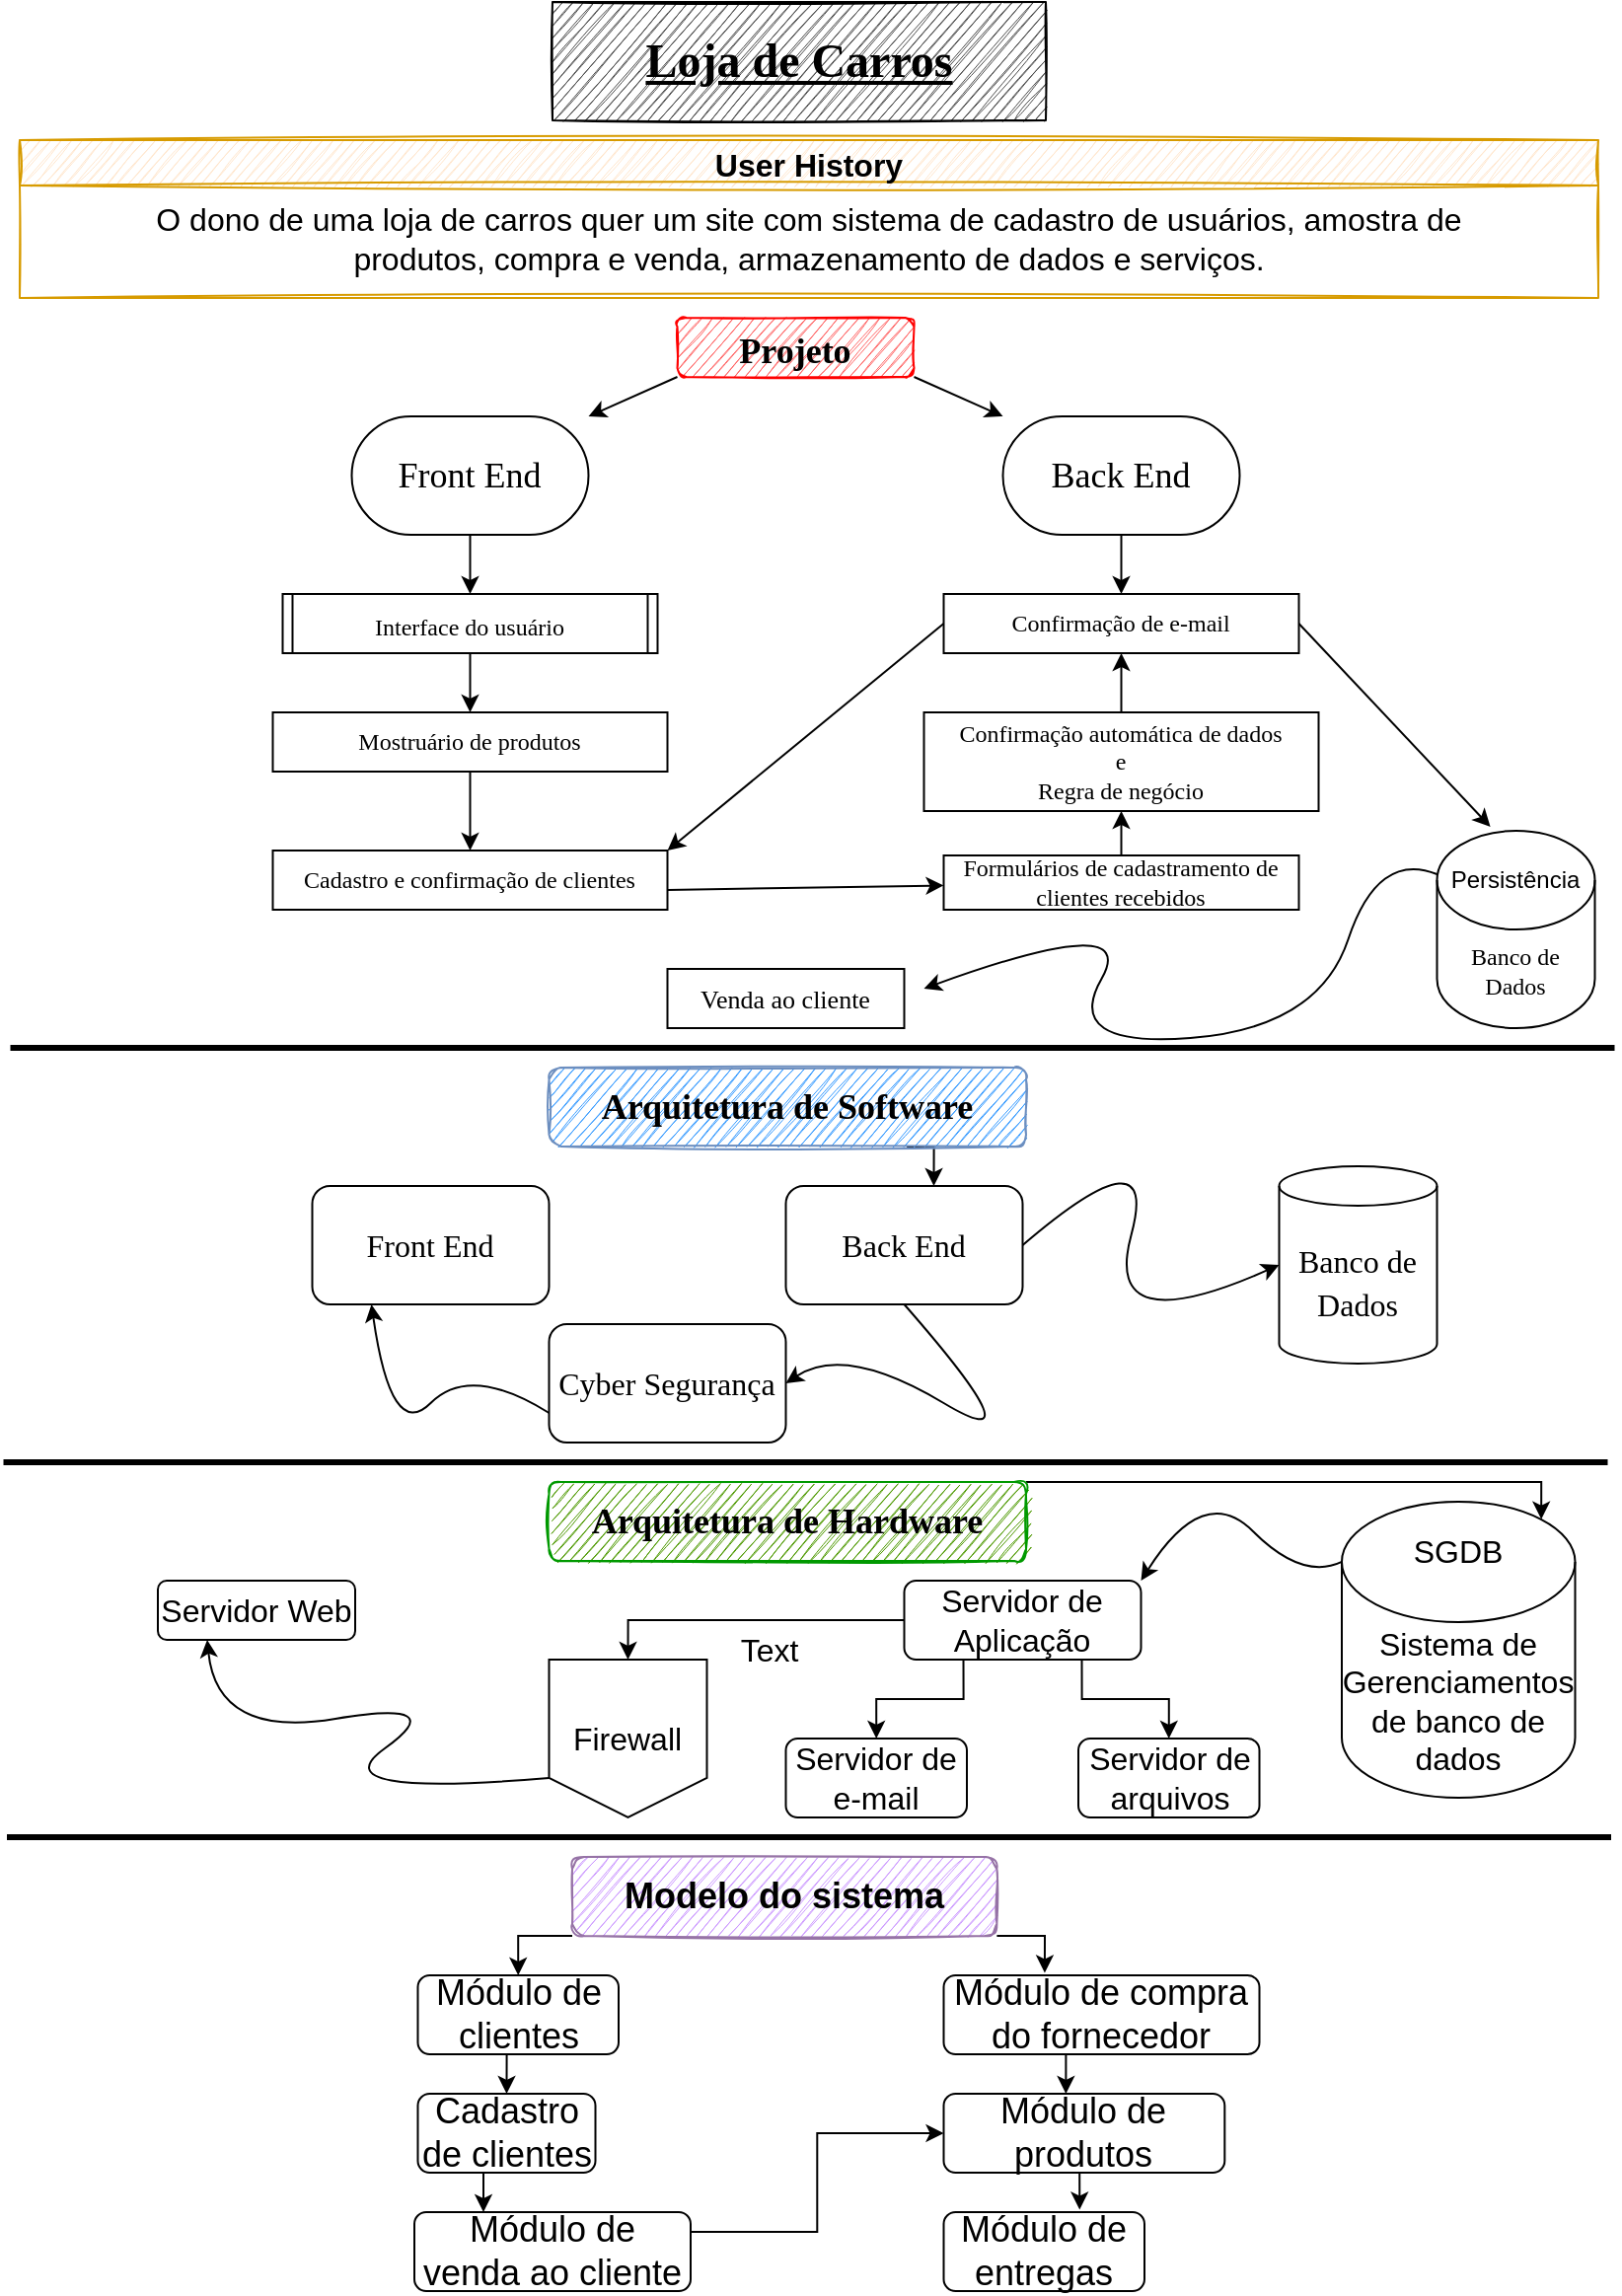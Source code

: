<mxfile version="15.5.8" type="github">
  <diagram id="p7kDaAFhIi68iwCFzF20" name="Página-1">
    <mxGraphModel dx="1014" dy="546" grid="1" gridSize="10" guides="1" tooltips="1" connect="1" arrows="1" fold="1" page="1" pageScale="1" pageWidth="827" pageHeight="1169" math="0" shadow="0">
      <root>
        <mxCell id="qlQ8PFDM8nDWPTk6npvO-0" />
        <mxCell id="qlQ8PFDM8nDWPTk6npvO-1" parent="qlQ8PFDM8nDWPTk6npvO-0" />
        <mxCell id="aVcyfSPcGgtynPqEaSZF-3" value="&lt;font style=&quot;font-size: 24px&quot; face=&quot;Comic Sans MS&quot;&gt;&lt;b&gt;&lt;u&gt;Loja de Carros&lt;/u&gt;&lt;/b&gt;&lt;/font&gt;" style="rounded=0;whiteSpace=wrap;html=1;sketch=1;fillColor=#4D4D4D;" parent="qlQ8PFDM8nDWPTk6npvO-1" vertex="1">
          <mxGeometry x="280" width="250" height="60" as="geometry" />
        </mxCell>
        <mxCell id="aVcyfSPcGgtynPqEaSZF-15" style="edgeStyle=none;rounded=0;orthogonalLoop=1;jettySize=auto;html=1;exitX=0;exitY=1;exitDx=0;exitDy=0;entryX=1;entryY=0;entryDx=0;entryDy=0;fontFamily=Comic Sans MS;fontSize=10;" parent="qlQ8PFDM8nDWPTk6npvO-1" source="aVcyfSPcGgtynPqEaSZF-8" target="aVcyfSPcGgtynPqEaSZF-12" edge="1">
          <mxGeometry relative="1" as="geometry" />
        </mxCell>
        <mxCell id="aVcyfSPcGgtynPqEaSZF-16" style="edgeStyle=none;rounded=0;orthogonalLoop=1;jettySize=auto;html=1;exitX=1;exitY=1;exitDx=0;exitDy=0;entryX=0;entryY=0;entryDx=0;entryDy=0;fontFamily=Comic Sans MS;fontSize=10;" parent="qlQ8PFDM8nDWPTk6npvO-1" source="aVcyfSPcGgtynPqEaSZF-8" target="aVcyfSPcGgtynPqEaSZF-11" edge="1">
          <mxGeometry relative="1" as="geometry" />
        </mxCell>
        <mxCell id="aVcyfSPcGgtynPqEaSZF-8" value="&lt;font style=&quot;font-size: 18px&quot;&gt;&lt;b&gt;Projeto&lt;/b&gt;&lt;/font&gt;" style="rounded=1;whiteSpace=wrap;html=1;fontFamily=Comic Sans MS;fontSize=24;sketch=1;fillColor=#FF6666;strokeColor=#FF0000;" parent="qlQ8PFDM8nDWPTk6npvO-1" vertex="1">
          <mxGeometry x="343.25" y="160" width="120" height="30" as="geometry" />
        </mxCell>
        <mxCell id="aVcyfSPcGgtynPqEaSZF-31" style="edgeStyle=none;rounded=0;orthogonalLoop=1;jettySize=auto;html=1;exitX=0.5;exitY=1;exitDx=0;exitDy=0;fontFamily=Comic Sans MS;fontSize=12;entryX=0.5;entryY=0;entryDx=0;entryDy=0;" parent="qlQ8PFDM8nDWPTk6npvO-1" source="aVcyfSPcGgtynPqEaSZF-11" target="aVcyfSPcGgtynPqEaSZF-30" edge="1">
          <mxGeometry relative="1" as="geometry">
            <mxPoint x="588.25" y="290" as="targetPoint" />
          </mxGeometry>
        </mxCell>
        <mxCell id="aVcyfSPcGgtynPqEaSZF-11" value="Back End" style="rounded=1;whiteSpace=wrap;html=1;fontFamily=Comic Sans MS;fontSize=18;arcSize=50;" parent="qlQ8PFDM8nDWPTk6npvO-1" vertex="1">
          <mxGeometry x="508.25" y="210" width="120" height="60" as="geometry" />
        </mxCell>
        <mxCell id="aVcyfSPcGgtynPqEaSZF-13" style="edgeStyle=none;rounded=0;orthogonalLoop=1;jettySize=auto;html=1;exitX=0.5;exitY=1;exitDx=0;exitDy=0;fontFamily=Comic Sans MS;fontSize=18;" parent="qlQ8PFDM8nDWPTk6npvO-1" source="aVcyfSPcGgtynPqEaSZF-12" edge="1">
          <mxGeometry relative="1" as="geometry">
            <mxPoint x="238.25" y="300" as="targetPoint" />
          </mxGeometry>
        </mxCell>
        <mxCell id="aVcyfSPcGgtynPqEaSZF-12" value="Front End" style="rounded=1;whiteSpace=wrap;html=1;fontFamily=Comic Sans MS;fontSize=18;arcSize=50;" parent="qlQ8PFDM8nDWPTk6npvO-1" vertex="1">
          <mxGeometry x="178.25" y="210" width="120" height="60" as="geometry" />
        </mxCell>
        <mxCell id="aVcyfSPcGgtynPqEaSZF-17" style="edgeStyle=none;rounded=0;orthogonalLoop=1;jettySize=auto;html=1;exitX=0.5;exitY=1;exitDx=0;exitDy=0;fontFamily=Comic Sans MS;fontSize=12;" parent="qlQ8PFDM8nDWPTk6npvO-1" source="aVcyfSPcGgtynPqEaSZF-14" edge="1">
          <mxGeometry relative="1" as="geometry">
            <mxPoint x="238.25" y="360" as="targetPoint" />
          </mxGeometry>
        </mxCell>
        <mxCell id="aVcyfSPcGgtynPqEaSZF-14" value="&lt;font style=&quot;font-size: 12px&quot;&gt;Interface do usuário&lt;/font&gt;" style="shape=process;whiteSpace=wrap;html=1;backgroundOutline=1;fontFamily=Comic Sans MS;fontSize=18;size=0.026;" parent="qlQ8PFDM8nDWPTk6npvO-1" vertex="1">
          <mxGeometry x="143.25" y="300" width="190" height="30" as="geometry" />
        </mxCell>
        <mxCell id="aVcyfSPcGgtynPqEaSZF-21" style="edgeStyle=none;rounded=0;orthogonalLoop=1;jettySize=auto;html=1;exitX=0.5;exitY=1;exitDx=0;exitDy=0;fontFamily=Comic Sans MS;fontSize=12;" parent="qlQ8PFDM8nDWPTk6npvO-1" source="aVcyfSPcGgtynPqEaSZF-19" edge="1">
          <mxGeometry relative="1" as="geometry">
            <mxPoint x="238.25" y="430" as="targetPoint" />
          </mxGeometry>
        </mxCell>
        <mxCell id="aVcyfSPcGgtynPqEaSZF-19" value="Mostruário de produtos" style="rounded=0;whiteSpace=wrap;html=1;fontFamily=Comic Sans MS;fontSize=12;" parent="qlQ8PFDM8nDWPTk6npvO-1" vertex="1">
          <mxGeometry x="138.25" y="360" width="200" height="30" as="geometry" />
        </mxCell>
        <mxCell id="aVcyfSPcGgtynPqEaSZF-26" style="edgeStyle=none;rounded=0;orthogonalLoop=1;jettySize=auto;html=1;fontFamily=Comic Sans MS;fontSize=12;exitX=1;exitY=0.667;exitDx=0;exitDy=0;exitPerimeter=0;" parent="qlQ8PFDM8nDWPTk6npvO-1" source="aVcyfSPcGgtynPqEaSZF-20" target="aVcyfSPcGgtynPqEaSZF-27" edge="1">
          <mxGeometry relative="1" as="geometry">
            <mxPoint x="468.25" y="440" as="targetPoint" />
            <mxPoint x="348.25" y="450" as="sourcePoint" />
          </mxGeometry>
        </mxCell>
        <mxCell id="aVcyfSPcGgtynPqEaSZF-20" value="Cadastro e confirmação&amp;nbsp;de clientes" style="rounded=0;whiteSpace=wrap;html=1;fontFamily=Comic Sans MS;fontSize=12;" parent="qlQ8PFDM8nDWPTk6npvO-1" vertex="1">
          <mxGeometry x="138.25" y="430" width="200" height="30" as="geometry" />
        </mxCell>
        <mxCell id="aVcyfSPcGgtynPqEaSZF-24" value="&lt;font style=&quot;font-size: 13px&quot;&gt;Venda ao cliente&lt;/font&gt;" style="rounded=0;whiteSpace=wrap;html=1;fontFamily=Comic Sans MS;fontSize=12;" parent="qlQ8PFDM8nDWPTk6npvO-1" vertex="1">
          <mxGeometry x="338.25" y="490" width="120" height="30" as="geometry" />
        </mxCell>
        <mxCell id="aVcyfSPcGgtynPqEaSZF-35" style="edgeStyle=none;rounded=0;orthogonalLoop=1;jettySize=auto;html=1;exitX=0.5;exitY=0;exitDx=0;exitDy=0;fontFamily=Comic Sans MS;fontSize=12;" parent="qlQ8PFDM8nDWPTk6npvO-1" source="aVcyfSPcGgtynPqEaSZF-27" edge="1">
          <mxGeometry relative="1" as="geometry">
            <mxPoint x="568.25" y="410" as="targetPoint" />
          </mxGeometry>
        </mxCell>
        <mxCell id="aVcyfSPcGgtynPqEaSZF-27" value="Formulários de cadastramento de clientes recebidos" style="rounded=0;whiteSpace=wrap;html=1;fontFamily=Comic Sans MS;fontSize=12;" parent="qlQ8PFDM8nDWPTk6npvO-1" vertex="1">
          <mxGeometry x="478.25" y="432.5" width="180" height="27.5" as="geometry" />
        </mxCell>
        <mxCell id="aVcyfSPcGgtynPqEaSZF-36" style="edgeStyle=none;rounded=0;orthogonalLoop=1;jettySize=auto;html=1;exitX=0.5;exitY=0;exitDx=0;exitDy=0;entryX=0.5;entryY=1;entryDx=0;entryDy=0;fontFamily=Comic Sans MS;fontSize=12;" parent="qlQ8PFDM8nDWPTk6npvO-1" source="aVcyfSPcGgtynPqEaSZF-28" target="aVcyfSPcGgtynPqEaSZF-30" edge="1">
          <mxGeometry relative="1" as="geometry" />
        </mxCell>
        <mxCell id="aVcyfSPcGgtynPqEaSZF-38" style="edgeStyle=none;rounded=0;orthogonalLoop=1;jettySize=auto;html=1;exitX=0;exitY=0.5;exitDx=0;exitDy=0;fontFamily=Comic Sans MS;fontSize=12;entryX=1;entryY=0;entryDx=0;entryDy=0;entryPerimeter=0;" parent="qlQ8PFDM8nDWPTk6npvO-1" source="aVcyfSPcGgtynPqEaSZF-30" target="aVcyfSPcGgtynPqEaSZF-20" edge="1">
          <mxGeometry relative="1" as="geometry">
            <mxPoint x="348.25" y="430" as="targetPoint" />
          </mxGeometry>
        </mxCell>
        <mxCell id="aVcyfSPcGgtynPqEaSZF-28" value="Confirmação automática de dados&lt;br&gt;e&lt;br&gt;Regra de negócio" style="rounded=0;whiteSpace=wrap;html=1;fontFamily=Comic Sans MS;fontSize=12;" parent="qlQ8PFDM8nDWPTk6npvO-1" vertex="1">
          <mxGeometry x="468.25" y="360" width="200" height="50" as="geometry" />
        </mxCell>
        <mxCell id="aVcyfSPcGgtynPqEaSZF-29" value="Banco de&lt;br&gt;Dados" style="shape=cylinder3;whiteSpace=wrap;html=1;boundedLbl=1;backgroundOutline=1;size=25;fontFamily=Comic Sans MS;fontSize=12;" parent="qlQ8PFDM8nDWPTk6npvO-1" vertex="1">
          <mxGeometry x="728.25" y="420" width="80" height="100" as="geometry" />
        </mxCell>
        <mxCell id="aVcyfSPcGgtynPqEaSZF-34" style="edgeStyle=none;rounded=0;orthogonalLoop=1;jettySize=auto;html=1;exitX=1;exitY=0.5;exitDx=0;exitDy=0;fontFamily=Comic Sans MS;fontSize=12;entryX=0.338;entryY=-0.02;entryDx=0;entryDy=0;entryPerimeter=0;" parent="qlQ8PFDM8nDWPTk6npvO-1" source="aVcyfSPcGgtynPqEaSZF-30" target="aVcyfSPcGgtynPqEaSZF-29" edge="1">
          <mxGeometry relative="1" as="geometry">
            <mxPoint x="748.25" y="440" as="targetPoint" />
          </mxGeometry>
        </mxCell>
        <mxCell id="aVcyfSPcGgtynPqEaSZF-30" value="&lt;span&gt;Confirmação de e-mail&lt;/span&gt;" style="rounded=0;whiteSpace=wrap;html=1;fontFamily=Comic Sans MS;fontSize=12;" parent="qlQ8PFDM8nDWPTk6npvO-1" vertex="1">
          <mxGeometry x="478.25" y="300" width="180" height="30" as="geometry" />
        </mxCell>
        <mxCell id="bIJbOU5z_14CMwWA4z-d-14" style="edgeStyle=orthogonalEdgeStyle;rounded=0;orthogonalLoop=1;jettySize=auto;html=1;exitX=0.75;exitY=1;exitDx=0;exitDy=0;entryX=0.625;entryY=0;entryDx=0;entryDy=0;entryPerimeter=0;fontFamily=Comic Sans MS;fontSize=14;fontColor=#000000;" parent="qlQ8PFDM8nDWPTk6npvO-1" source="bIJbOU5z_14CMwWA4z-d-3" target="bIJbOU5z_14CMwWA4z-d-5" edge="1">
          <mxGeometry relative="1" as="geometry" />
        </mxCell>
        <mxCell id="bIJbOU5z_14CMwWA4z-d-3" value="&lt;font face=&quot;Comic Sans MS&quot; style=&quot;font-size: 18px&quot;&gt;&lt;b&gt;Arquitetura de Software&lt;/b&gt;&lt;/font&gt;" style="rounded=1;whiteSpace=wrap;html=1;fillColor=#3399FF;strokeColor=#6c8ebf;sketch=1;glass=0;" parent="qlQ8PFDM8nDWPTk6npvO-1" vertex="1">
          <mxGeometry x="278.25" y="540" width="241.75" height="40" as="geometry" />
        </mxCell>
        <mxCell id="bIJbOU5z_14CMwWA4z-d-4" value="&lt;font size=&quot;3&quot;&gt;Banco de Dados&lt;/font&gt;" style="shape=cylinder3;whiteSpace=wrap;html=1;boundedLbl=1;backgroundOutline=1;size=10;fontFamily=Comic Sans MS;fontSize=18;" parent="qlQ8PFDM8nDWPTk6npvO-1" vertex="1">
          <mxGeometry x="648.25" y="590" width="80" height="100" as="geometry" />
        </mxCell>
        <mxCell id="bIJbOU5z_14CMwWA4z-d-5" value="&lt;font style=&quot;font-size: 16px&quot;&gt;Back End&lt;/font&gt;" style="rounded=1;whiteSpace=wrap;html=1;fontFamily=Comic Sans MS;fontSize=18;" parent="qlQ8PFDM8nDWPTk6npvO-1" vertex="1">
          <mxGeometry x="398.25" y="600" width="120" height="60" as="geometry" />
        </mxCell>
        <mxCell id="bIJbOU5z_14CMwWA4z-d-6" value="&lt;font style=&quot;font-size: 16px&quot;&gt;Cyber Segurança&lt;/font&gt;" style="rounded=1;whiteSpace=wrap;html=1;fontFamily=Comic Sans MS;fontSize=18;" parent="qlQ8PFDM8nDWPTk6npvO-1" vertex="1">
          <mxGeometry x="278.25" y="670" width="120" height="60" as="geometry" />
        </mxCell>
        <mxCell id="bIJbOU5z_14CMwWA4z-d-7" value="&lt;font size=&quot;3&quot;&gt;Front End&lt;/font&gt;" style="rounded=1;whiteSpace=wrap;html=1;fontFamily=Comic Sans MS;fontSize=18;" parent="qlQ8PFDM8nDWPTk6npvO-1" vertex="1">
          <mxGeometry x="158.25" y="600" width="120" height="60" as="geometry" />
        </mxCell>
        <mxCell id="HWvanPMYoIooKniYTR3G-23" style="edgeStyle=orthogonalEdgeStyle;rounded=0;orthogonalLoop=1;jettySize=auto;html=1;exitX=1;exitY=0;exitDx=0;exitDy=0;entryX=0.855;entryY=0;entryDx=0;entryDy=8.836;entryPerimeter=0;fontSize=16;" edge="1" parent="qlQ8PFDM8nDWPTk6npvO-1" source="bIJbOU5z_14CMwWA4z-d-8" target="HWvanPMYoIooKniYTR3G-5">
          <mxGeometry relative="1" as="geometry">
            <Array as="points">
              <mxPoint x="781" y="750" />
            </Array>
          </mxGeometry>
        </mxCell>
        <mxCell id="bIJbOU5z_14CMwWA4z-d-8" value="&lt;font face=&quot;Comic Sans MS&quot; style=&quot;font-size: 18px&quot;&gt;&lt;b&gt;Arquitetura de Hardware&lt;/b&gt;&lt;/font&gt;" style="rounded=1;whiteSpace=wrap;html=1;fillColor=#4D9900;strokeColor=#009900;sketch=1;strokeWidth=1;perimeterSpacing=0;" parent="qlQ8PFDM8nDWPTk6npvO-1" vertex="1">
          <mxGeometry x="278.25" y="750" width="241.75" height="40" as="geometry" />
        </mxCell>
        <mxCell id="bIJbOU5z_14CMwWA4z-d-9" value="" style="curved=1;endArrow=classic;html=1;rounded=0;fontFamily=Comic Sans MS;fontSize=14;fontColor=#000000;exitX=1;exitY=0.5;exitDx=0;exitDy=0;entryX=0;entryY=0.5;entryDx=0;entryDy=0;entryPerimeter=0;" parent="qlQ8PFDM8nDWPTk6npvO-1" source="bIJbOU5z_14CMwWA4z-d-5" target="bIJbOU5z_14CMwWA4z-d-4" edge="1">
          <mxGeometry width="50" height="50" relative="1" as="geometry">
            <mxPoint x="458.25" y="750" as="sourcePoint" />
            <mxPoint x="548.25" y="710" as="targetPoint" />
            <Array as="points">
              <mxPoint x="588.25" y="570" />
              <mxPoint x="558.25" y="680" />
            </Array>
          </mxGeometry>
        </mxCell>
        <mxCell id="bIJbOU5z_14CMwWA4z-d-10" value="" style="curved=1;endArrow=classic;html=1;rounded=0;fontFamily=Comic Sans MS;fontSize=14;fontColor=#000000;exitX=0.5;exitY=1;exitDx=0;exitDy=0;entryX=1;entryY=0.5;entryDx=0;entryDy=0;" parent="qlQ8PFDM8nDWPTk6npvO-1" source="bIJbOU5z_14CMwWA4z-d-5" target="bIJbOU5z_14CMwWA4z-d-6" edge="1">
          <mxGeometry width="50" height="50" relative="1" as="geometry">
            <mxPoint x="268.25" y="540" as="sourcePoint" />
            <mxPoint x="188.25" y="590" as="targetPoint" />
            <Array as="points">
              <mxPoint x="528.25" y="740" />
              <mxPoint x="428.25" y="680" />
            </Array>
          </mxGeometry>
        </mxCell>
        <mxCell id="bIJbOU5z_14CMwWA4z-d-12" value="" style="curved=1;endArrow=classic;html=1;rounded=0;fontFamily=Comic Sans MS;fontSize=14;fontColor=#000000;entryX=0.25;entryY=1;entryDx=0;entryDy=0;exitX=0;exitY=0.75;exitDx=0;exitDy=0;" parent="qlQ8PFDM8nDWPTk6npvO-1" source="bIJbOU5z_14CMwWA4z-d-6" target="bIJbOU5z_14CMwWA4z-d-7" edge="1">
          <mxGeometry width="50" height="50" relative="1" as="geometry">
            <mxPoint x="268.25" y="740" as="sourcePoint" />
            <mxPoint x="258.25" y="720" as="targetPoint" />
            <Array as="points">
              <mxPoint x="238.25" y="690" />
              <mxPoint x="198.25" y="730" />
            </Array>
          </mxGeometry>
        </mxCell>
        <mxCell id="OYarK3M3KfXc6UeboWhu-0" value="" style="curved=1;endArrow=classic;html=1;rounded=0;exitX=0;exitY=0;exitDx=0;exitDy=22;exitPerimeter=0;" parent="qlQ8PFDM8nDWPTk6npvO-1" source="aVcyfSPcGgtynPqEaSZF-29" edge="1">
          <mxGeometry width="50" height="50" relative="1" as="geometry">
            <mxPoint x="608.25" y="540" as="sourcePoint" />
            <mxPoint x="468.25" y="500" as="targetPoint" />
            <Array as="points">
              <mxPoint x="698.25" y="430" />
              <mxPoint x="668.25" y="520" />
              <mxPoint x="538.25" y="530" />
              <mxPoint x="578.25" y="460" />
            </Array>
          </mxGeometry>
        </mxCell>
        <mxCell id="N_W4_Cv9C_rviVgOPDVo-0" value="" style="endArrow=none;html=1;rounded=0;strokeWidth=3;" parent="qlQ8PFDM8nDWPTk6npvO-1" edge="1">
          <mxGeometry width="50" height="50" relative="1" as="geometry">
            <mxPoint x="5.25" y="530" as="sourcePoint" />
            <mxPoint x="818.25" y="530" as="targetPoint" />
          </mxGeometry>
        </mxCell>
        <mxCell id="N_W4_Cv9C_rviVgOPDVo-1" value="" style="endArrow=none;html=1;rounded=0;strokeWidth=3;" parent="qlQ8PFDM8nDWPTk6npvO-1" edge="1">
          <mxGeometry width="50" height="50" relative="1" as="geometry">
            <mxPoint x="1.75" y="740" as="sourcePoint" />
            <mxPoint x="814.75" y="740" as="targetPoint" />
          </mxGeometry>
        </mxCell>
        <mxCell id="nAs8KH4V1zd_IxUIDnW7-0" value="Persistência" style="text;html=1;strokeColor=none;fillColor=none;align=center;verticalAlign=middle;whiteSpace=wrap;rounded=0;sketch=1;" parent="qlQ8PFDM8nDWPTk6npvO-1" vertex="1">
          <mxGeometry x="738.25" y="430" width="60" height="30" as="geometry" />
        </mxCell>
        <mxCell id="HWvanPMYoIooKniYTR3G-1" value="User History" style="swimlane;fontSize=16;fillColor=#ffe6cc;strokeColor=#d79b00;sketch=1;" vertex="1" parent="qlQ8PFDM8nDWPTk6npvO-1">
          <mxGeometry x="10" y="70" width="800" height="80" as="geometry" />
        </mxCell>
        <mxCell id="HWvanPMYoIooKniYTR3G-4" value="&lt;div&gt;&lt;span&gt;O dono de uma loja de carros quer um site com sistema de cadastro de usuários, amostra de produtos, compra e venda, armazenamento de dados e serviços.&lt;/span&gt;&lt;/div&gt;" style="text;html=1;strokeColor=none;fillColor=none;align=center;verticalAlign=middle;whiteSpace=wrap;rounded=0;fontSize=16;sketch=1;" vertex="1" parent="HWvanPMYoIooKniYTR3G-1">
          <mxGeometry x="65" y="20" width="670" height="60" as="geometry" />
        </mxCell>
        <mxCell id="HWvanPMYoIooKniYTR3G-5" value="Sistema de Gerenciamentos de banco de dados" style="shape=cylinder3;whiteSpace=wrap;html=1;boundedLbl=1;backgroundOutline=1;size=30.471;sketch=0;fontSize=16;align=center;" vertex="1" parent="qlQ8PFDM8nDWPTk6npvO-1">
          <mxGeometry x="680" y="760" width="118.25" height="150" as="geometry" />
        </mxCell>
        <mxCell id="HWvanPMYoIooKniYTR3G-15" style="edgeStyle=orthogonalEdgeStyle;rounded=0;orthogonalLoop=1;jettySize=auto;html=1;exitX=0.75;exitY=1;exitDx=0;exitDy=0;entryX=0.5;entryY=0;entryDx=0;entryDy=0;fontSize=16;" edge="1" parent="qlQ8PFDM8nDWPTk6npvO-1" source="HWvanPMYoIooKniYTR3G-6" target="HWvanPMYoIooKniYTR3G-11">
          <mxGeometry relative="1" as="geometry" />
        </mxCell>
        <mxCell id="HWvanPMYoIooKniYTR3G-16" style="edgeStyle=orthogonalEdgeStyle;rounded=0;orthogonalLoop=1;jettySize=auto;html=1;exitX=0.25;exitY=1;exitDx=0;exitDy=0;entryX=0.5;entryY=0;entryDx=0;entryDy=0;fontSize=16;" edge="1" parent="qlQ8PFDM8nDWPTk6npvO-1" source="HWvanPMYoIooKniYTR3G-6" target="HWvanPMYoIooKniYTR3G-12">
          <mxGeometry relative="1" as="geometry" />
        </mxCell>
        <mxCell id="HWvanPMYoIooKniYTR3G-18" style="edgeStyle=orthogonalEdgeStyle;rounded=0;orthogonalLoop=1;jettySize=auto;html=1;exitX=0;exitY=0.5;exitDx=0;exitDy=0;entryX=0.5;entryY=0;entryDx=0;entryDy=0;fontSize=16;" edge="1" parent="qlQ8PFDM8nDWPTk6npvO-1" source="HWvanPMYoIooKniYTR3G-6" target="HWvanPMYoIooKniYTR3G-10">
          <mxGeometry relative="1" as="geometry" />
        </mxCell>
        <mxCell id="HWvanPMYoIooKniYTR3G-6" value="Servidor de Aplicação" style="rounded=1;whiteSpace=wrap;html=1;sketch=0;fontSize=16;align=center;" vertex="1" parent="qlQ8PFDM8nDWPTk6npvO-1">
          <mxGeometry x="458.25" y="800" width="120" height="40" as="geometry" />
        </mxCell>
        <mxCell id="HWvanPMYoIooKniYTR3G-10" value="Firewall" style="shape=offPageConnector;whiteSpace=wrap;html=1;sketch=0;fontSize=16;align=center;size=0.25;" vertex="1" parent="qlQ8PFDM8nDWPTk6npvO-1">
          <mxGeometry x="278.25" y="840" width="80" height="80" as="geometry" />
        </mxCell>
        <mxCell id="HWvanPMYoIooKniYTR3G-11" value="Servidor de arquivos" style="rounded=1;whiteSpace=wrap;html=1;sketch=0;fontSize=16;align=center;" vertex="1" parent="qlQ8PFDM8nDWPTk6npvO-1">
          <mxGeometry x="546.5" y="880" width="91.75" height="40" as="geometry" />
        </mxCell>
        <mxCell id="HWvanPMYoIooKniYTR3G-12" value="Servidor de&lt;br&gt;e-mail" style="rounded=1;whiteSpace=wrap;html=1;sketch=0;fontSize=16;align=center;" vertex="1" parent="qlQ8PFDM8nDWPTk6npvO-1">
          <mxGeometry x="398.25" y="880" width="91.75" height="40" as="geometry" />
        </mxCell>
        <mxCell id="HWvanPMYoIooKniYTR3G-13" value="Servidor Web" style="rounded=1;whiteSpace=wrap;html=1;sketch=0;fontSize=16;align=center;" vertex="1" parent="qlQ8PFDM8nDWPTk6npvO-1">
          <mxGeometry x="80" y="800" width="100" height="30" as="geometry" />
        </mxCell>
        <mxCell id="HWvanPMYoIooKniYTR3G-14" value="" style="curved=1;endArrow=classic;html=1;rounded=0;fontSize=16;exitX=0;exitY=0;exitDx=0;exitDy=30.471;exitPerimeter=0;entryX=1;entryY=0;entryDx=0;entryDy=0;" edge="1" parent="qlQ8PFDM8nDWPTk6npvO-1" source="HWvanPMYoIooKniYTR3G-5" target="HWvanPMYoIooKniYTR3G-6">
          <mxGeometry width="50" height="50" relative="1" as="geometry">
            <mxPoint x="540" y="850" as="sourcePoint" />
            <mxPoint x="590" y="800" as="targetPoint" />
            <Array as="points">
              <mxPoint x="660" y="800" />
              <mxPoint x="610" y="750" />
            </Array>
          </mxGeometry>
        </mxCell>
        <mxCell id="HWvanPMYoIooKniYTR3G-19" value="" style="curved=1;endArrow=classic;html=1;rounded=0;fontSize=16;entryX=0.25;entryY=1;entryDx=0;entryDy=0;exitX=0;exitY=0.75;exitDx=0;exitDy=0;" edge="1" parent="qlQ8PFDM8nDWPTk6npvO-1" source="HWvanPMYoIooKniYTR3G-10" target="HWvanPMYoIooKniYTR3G-13">
          <mxGeometry width="50" height="50" relative="1" as="geometry">
            <mxPoint x="140" y="940" as="sourcePoint" />
            <mxPoint x="190" y="890" as="targetPoint" />
            <Array as="points">
              <mxPoint x="160" y="910" />
              <mxPoint x="230" y="860" />
              <mxPoint x="110" y="880" />
            </Array>
          </mxGeometry>
        </mxCell>
        <mxCell id="HWvanPMYoIooKniYTR3G-20" value="Text" style="text;html=1;strokeColor=none;fillColor=none;align=center;verticalAlign=middle;whiteSpace=wrap;rounded=0;sketch=0;fontSize=16;" vertex="1" parent="qlQ8PFDM8nDWPTk6npvO-1">
          <mxGeometry x="360" y="820" width="60" height="30" as="geometry" />
        </mxCell>
        <mxCell id="HWvanPMYoIooKniYTR3G-21" value="SGDB" style="text;html=1;strokeColor=none;fillColor=none;align=center;verticalAlign=middle;whiteSpace=wrap;rounded=0;sketch=0;fontSize=16;" vertex="1" parent="qlQ8PFDM8nDWPTk6npvO-1">
          <mxGeometry x="709" y="770" width="60" height="30" as="geometry" />
        </mxCell>
        <mxCell id="HWvanPMYoIooKniYTR3G-22" value="" style="endArrow=none;html=1;rounded=0;strokeWidth=3;" edge="1" parent="qlQ8PFDM8nDWPTk6npvO-1">
          <mxGeometry width="50" height="50" relative="1" as="geometry">
            <mxPoint x="3.5" y="930" as="sourcePoint" />
            <mxPoint x="816.5" y="930" as="targetPoint" />
          </mxGeometry>
        </mxCell>
        <mxCell id="HWvanPMYoIooKniYTR3G-38" style="edgeStyle=orthogonalEdgeStyle;rounded=0;orthogonalLoop=1;jettySize=auto;html=1;exitX=0;exitY=1;exitDx=0;exitDy=0;entryX=0.5;entryY=0;entryDx=0;entryDy=0;fontSize=18;" edge="1" parent="qlQ8PFDM8nDWPTk6npvO-1" source="HWvanPMYoIooKniYTR3G-24" target="HWvanPMYoIooKniYTR3G-26">
          <mxGeometry relative="1" as="geometry" />
        </mxCell>
        <mxCell id="HWvanPMYoIooKniYTR3G-41" style="edgeStyle=orthogonalEdgeStyle;rounded=0;orthogonalLoop=1;jettySize=auto;html=1;exitX=1;exitY=1;exitDx=0;exitDy=0;entryX=0.32;entryY=-0.032;entryDx=0;entryDy=0;entryPerimeter=0;fontSize=18;" edge="1" parent="qlQ8PFDM8nDWPTk6npvO-1" source="HWvanPMYoIooKniYTR3G-24" target="HWvanPMYoIooKniYTR3G-27">
          <mxGeometry relative="1" as="geometry" />
        </mxCell>
        <mxCell id="HWvanPMYoIooKniYTR3G-24" value="&lt;font style=&quot;font-size: 18px&quot;&gt;&lt;b&gt;Modelo do sistema&lt;/b&gt;&lt;/font&gt;" style="rounded=1;whiteSpace=wrap;html=1;sketch=1;fontSize=16;align=center;fillColor=#CC99FF;strokeColor=#9673a6;" vertex="1" parent="qlQ8PFDM8nDWPTk6npvO-1">
          <mxGeometry x="290" y="940" width="215.19" height="40" as="geometry" />
        </mxCell>
        <mxCell id="HWvanPMYoIooKniYTR3G-42" style="edgeStyle=orthogonalEdgeStyle;rounded=0;orthogonalLoop=1;jettySize=auto;html=1;exitX=0.5;exitY=1;exitDx=0;exitDy=0;entryX=0.5;entryY=0;entryDx=0;entryDy=0;fontSize=18;" edge="1" parent="qlQ8PFDM8nDWPTk6npvO-1" source="HWvanPMYoIooKniYTR3G-26" target="HWvanPMYoIooKniYTR3G-34">
          <mxGeometry relative="1" as="geometry" />
        </mxCell>
        <mxCell id="HWvanPMYoIooKniYTR3G-26" value="Módulo de clientes" style="rounded=1;whiteSpace=wrap;html=1;sketch=0;fontSize=18;fillColor=default;align=center;" vertex="1" parent="qlQ8PFDM8nDWPTk6npvO-1">
          <mxGeometry x="211.75" y="1000" width="101.75" height="40" as="geometry" />
        </mxCell>
        <mxCell id="HWvanPMYoIooKniYTR3G-48" style="edgeStyle=orthogonalEdgeStyle;rounded=0;orthogonalLoop=1;jettySize=auto;html=1;exitX=0.5;exitY=1;exitDx=0;exitDy=0;entryX=0.435;entryY=0;entryDx=0;entryDy=0;entryPerimeter=0;fontSize=18;" edge="1" parent="qlQ8PFDM8nDWPTk6npvO-1" source="HWvanPMYoIooKniYTR3G-27" target="HWvanPMYoIooKniYTR3G-37">
          <mxGeometry relative="1" as="geometry" />
        </mxCell>
        <mxCell id="HWvanPMYoIooKniYTR3G-27" value="Módulo de compra do fornecedor" style="rounded=1;whiteSpace=wrap;html=1;sketch=0;fontSize=18;fillColor=default;align=center;" vertex="1" parent="qlQ8PFDM8nDWPTk6npvO-1">
          <mxGeometry x="478.25" y="1000" width="160" height="40" as="geometry" />
        </mxCell>
        <mxCell id="HWvanPMYoIooKniYTR3G-50" style="edgeStyle=orthogonalEdgeStyle;rounded=0;orthogonalLoop=1;jettySize=auto;html=1;exitX=1;exitY=0.25;exitDx=0;exitDy=0;entryX=0;entryY=0.5;entryDx=0;entryDy=0;fontSize=18;" edge="1" parent="qlQ8PFDM8nDWPTk6npvO-1" source="HWvanPMYoIooKniYTR3G-28" target="HWvanPMYoIooKniYTR3G-37">
          <mxGeometry relative="1" as="geometry" />
        </mxCell>
        <mxCell id="HWvanPMYoIooKniYTR3G-28" value="Módulo de venda ao cliente" style="rounded=1;whiteSpace=wrap;html=1;sketch=0;fontSize=18;fillColor=default;align=center;" vertex="1" parent="qlQ8PFDM8nDWPTk6npvO-1">
          <mxGeometry x="210" y="1120" width="140" height="40" as="geometry" />
        </mxCell>
        <mxCell id="HWvanPMYoIooKniYTR3G-46" style="edgeStyle=orthogonalEdgeStyle;rounded=0;orthogonalLoop=1;jettySize=auto;html=1;exitX=0.5;exitY=1;exitDx=0;exitDy=0;entryX=0.25;entryY=0;entryDx=0;entryDy=0;fontSize=18;" edge="1" parent="qlQ8PFDM8nDWPTk6npvO-1" source="HWvanPMYoIooKniYTR3G-34" target="HWvanPMYoIooKniYTR3G-28">
          <mxGeometry relative="1" as="geometry" />
        </mxCell>
        <mxCell id="HWvanPMYoIooKniYTR3G-34" value="Cadastro de clientes" style="whiteSpace=wrap;html=1;rounded=1;fontSize=18;fillColor=default;sketch=0;" vertex="1" parent="qlQ8PFDM8nDWPTk6npvO-1">
          <mxGeometry x="211.75" y="1060" width="90" height="40" as="geometry" />
        </mxCell>
        <mxCell id="HWvanPMYoIooKniYTR3G-36" value="Módulo de entregas" style="rounded=1;whiteSpace=wrap;html=1;sketch=0;fontSize=18;fillColor=default;align=center;" vertex="1" parent="qlQ8PFDM8nDWPTk6npvO-1">
          <mxGeometry x="478.25" y="1120" width="101.75" height="40" as="geometry" />
        </mxCell>
        <mxCell id="HWvanPMYoIooKniYTR3G-52" style="edgeStyle=orthogonalEdgeStyle;rounded=0;orthogonalLoop=1;jettySize=auto;html=1;exitX=0.5;exitY=1;exitDx=0;exitDy=0;entryX=0.677;entryY=-0.032;entryDx=0;entryDy=0;entryPerimeter=0;fontSize=18;" edge="1" parent="qlQ8PFDM8nDWPTk6npvO-1" source="HWvanPMYoIooKniYTR3G-37" target="HWvanPMYoIooKniYTR3G-36">
          <mxGeometry relative="1" as="geometry" />
        </mxCell>
        <mxCell id="HWvanPMYoIooKniYTR3G-37" value="Módulo de produtos" style="rounded=1;whiteSpace=wrap;html=1;sketch=0;fontSize=18;fillColor=default;align=center;" vertex="1" parent="qlQ8PFDM8nDWPTk6npvO-1">
          <mxGeometry x="478.25" y="1060" width="142.4" height="40" as="geometry" />
        </mxCell>
      </root>
    </mxGraphModel>
  </diagram>
</mxfile>
